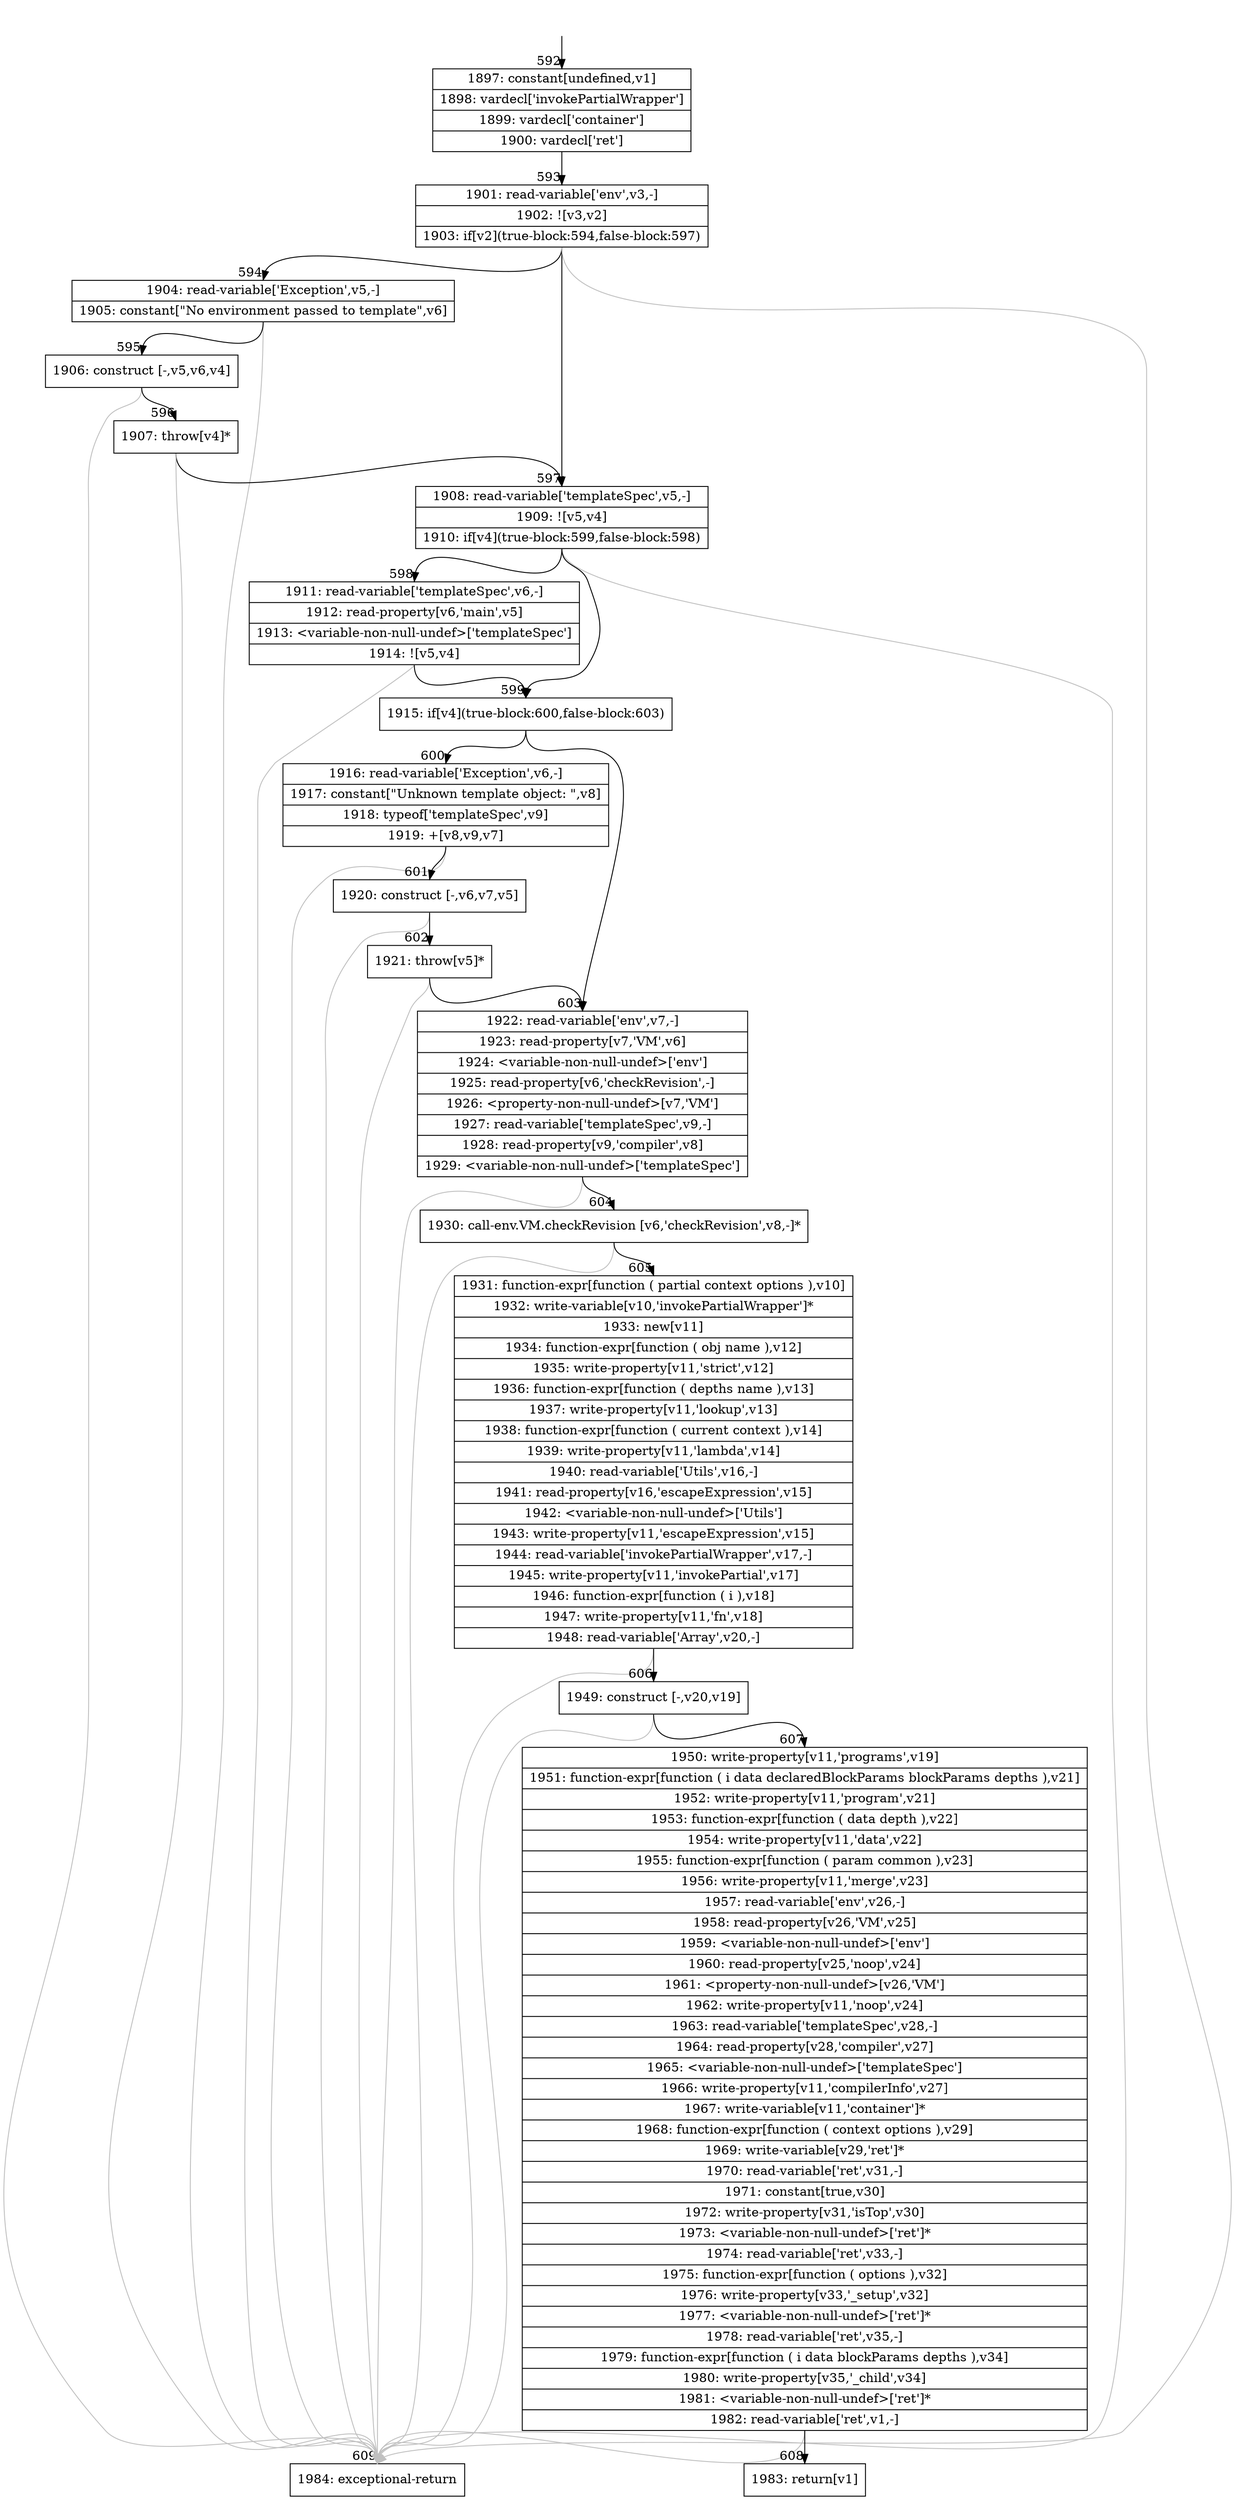 digraph {
rankdir="TD"
BB_entry39[shape=none,label=""];
BB_entry39 -> BB592 [tailport=s, headport=n, headlabel="    592"]
BB592 [shape=record label="{1897: constant[undefined,v1]|1898: vardecl['invokePartialWrapper']|1899: vardecl['container']|1900: vardecl['ret']}" ] 
BB592 -> BB593 [tailport=s, headport=n, headlabel="      593"]
BB593 [shape=record label="{1901: read-variable['env',v3,-]|1902: ![v3,v2]|1903: if[v2](true-block:594,false-block:597)}" ] 
BB593 -> BB594 [tailport=s, headport=n, headlabel="      594"]
BB593 -> BB597 [tailport=s, headport=n, headlabel="      597"]
BB593 -> BB609 [tailport=s, headport=n, color=gray, headlabel="      609"]
BB594 [shape=record label="{1904: read-variable['Exception',v5,-]|1905: constant[\"No environment passed to template\",v6]}" ] 
BB594 -> BB595 [tailport=s, headport=n, headlabel="      595"]
BB594 -> BB609 [tailport=s, headport=n, color=gray]
BB595 [shape=record label="{1906: construct [-,v5,v6,v4]}" ] 
BB595 -> BB596 [tailport=s, headport=n, headlabel="      596"]
BB595 -> BB609 [tailport=s, headport=n, color=gray]
BB596 [shape=record label="{1907: throw[v4]*}" ] 
BB596 -> BB597 [tailport=s, headport=n]
BB596 -> BB609 [tailport=s, headport=n, color=gray]
BB597 [shape=record label="{1908: read-variable['templateSpec',v5,-]|1909: ![v5,v4]|1910: if[v4](true-block:599,false-block:598)}" ] 
BB597 -> BB599 [tailport=s, headport=n, headlabel="      599"]
BB597 -> BB598 [tailport=s, headport=n, headlabel="      598"]
BB597 -> BB609 [tailport=s, headport=n, color=gray]
BB598 [shape=record label="{1911: read-variable['templateSpec',v6,-]|1912: read-property[v6,'main',v5]|1913: \<variable-non-null-undef\>['templateSpec']|1914: ![v5,v4]}" ] 
BB598 -> BB599 [tailport=s, headport=n]
BB598 -> BB609 [tailport=s, headport=n, color=gray]
BB599 [shape=record label="{1915: if[v4](true-block:600,false-block:603)}" ] 
BB599 -> BB600 [tailport=s, headport=n, headlabel="      600"]
BB599 -> BB603 [tailport=s, headport=n, headlabel="      603"]
BB600 [shape=record label="{1916: read-variable['Exception',v6,-]|1917: constant[\"Unknown template object: \",v8]|1918: typeof['templateSpec',v9]|1919: +[v8,v9,v7]}" ] 
BB600 -> BB601 [tailport=s, headport=n, headlabel="      601"]
BB600 -> BB609 [tailport=s, headport=n, color=gray]
BB601 [shape=record label="{1920: construct [-,v6,v7,v5]}" ] 
BB601 -> BB602 [tailport=s, headport=n, headlabel="      602"]
BB601 -> BB609 [tailport=s, headport=n, color=gray]
BB602 [shape=record label="{1921: throw[v5]*}" ] 
BB602 -> BB603 [tailport=s, headport=n]
BB602 -> BB609 [tailport=s, headport=n, color=gray]
BB603 [shape=record label="{1922: read-variable['env',v7,-]|1923: read-property[v7,'VM',v6]|1924: \<variable-non-null-undef\>['env']|1925: read-property[v6,'checkRevision',-]|1926: \<property-non-null-undef\>[v7,'VM']|1927: read-variable['templateSpec',v9,-]|1928: read-property[v9,'compiler',v8]|1929: \<variable-non-null-undef\>['templateSpec']}" ] 
BB603 -> BB604 [tailport=s, headport=n, headlabel="      604"]
BB603 -> BB609 [tailport=s, headport=n, color=gray]
BB604 [shape=record label="{1930: call-env.VM.checkRevision [v6,'checkRevision',v8,-]*}" ] 
BB604 -> BB605 [tailport=s, headport=n, headlabel="      605"]
BB604 -> BB609 [tailport=s, headport=n, color=gray]
BB605 [shape=record label="{1931: function-expr[function ( partial context options ),v10]|1932: write-variable[v10,'invokePartialWrapper']*|1933: new[v11]|1934: function-expr[function ( obj name ),v12]|1935: write-property[v11,'strict',v12]|1936: function-expr[function ( depths name ),v13]|1937: write-property[v11,'lookup',v13]|1938: function-expr[function ( current context ),v14]|1939: write-property[v11,'lambda',v14]|1940: read-variable['Utils',v16,-]|1941: read-property[v16,'escapeExpression',v15]|1942: \<variable-non-null-undef\>['Utils']|1943: write-property[v11,'escapeExpression',v15]|1944: read-variable['invokePartialWrapper',v17,-]|1945: write-property[v11,'invokePartial',v17]|1946: function-expr[function ( i ),v18]|1947: write-property[v11,'fn',v18]|1948: read-variable['Array',v20,-]}" ] 
BB605 -> BB606 [tailport=s, headport=n, headlabel="      606"]
BB605 -> BB609 [tailport=s, headport=n, color=gray]
BB606 [shape=record label="{1949: construct [-,v20,v19]}" ] 
BB606 -> BB607 [tailport=s, headport=n, headlabel="      607"]
BB606 -> BB609 [tailport=s, headport=n, color=gray]
BB607 [shape=record label="{1950: write-property[v11,'programs',v19]|1951: function-expr[function ( i data declaredBlockParams blockParams depths ),v21]|1952: write-property[v11,'program',v21]|1953: function-expr[function ( data depth ),v22]|1954: write-property[v11,'data',v22]|1955: function-expr[function ( param common ),v23]|1956: write-property[v11,'merge',v23]|1957: read-variable['env',v26,-]|1958: read-property[v26,'VM',v25]|1959: \<variable-non-null-undef\>['env']|1960: read-property[v25,'noop',v24]|1961: \<property-non-null-undef\>[v26,'VM']|1962: write-property[v11,'noop',v24]|1963: read-variable['templateSpec',v28,-]|1964: read-property[v28,'compiler',v27]|1965: \<variable-non-null-undef\>['templateSpec']|1966: write-property[v11,'compilerInfo',v27]|1967: write-variable[v11,'container']*|1968: function-expr[function ( context options ),v29]|1969: write-variable[v29,'ret']*|1970: read-variable['ret',v31,-]|1971: constant[true,v30]|1972: write-property[v31,'isTop',v30]|1973: \<variable-non-null-undef\>['ret']*|1974: read-variable['ret',v33,-]|1975: function-expr[function ( options ),v32]|1976: write-property[v33,'_setup',v32]|1977: \<variable-non-null-undef\>['ret']*|1978: read-variable['ret',v35,-]|1979: function-expr[function ( i data blockParams depths ),v34]|1980: write-property[v35,'_child',v34]|1981: \<variable-non-null-undef\>['ret']*|1982: read-variable['ret',v1,-]}" ] 
BB607 -> BB608 [tailport=s, headport=n, headlabel="      608"]
BB607 -> BB609 [tailport=s, headport=n, color=gray]
BB608 [shape=record label="{1983: return[v1]}" ] 
BB609 [shape=record label="{1984: exceptional-return}" ] 
//#$~ 620
}
